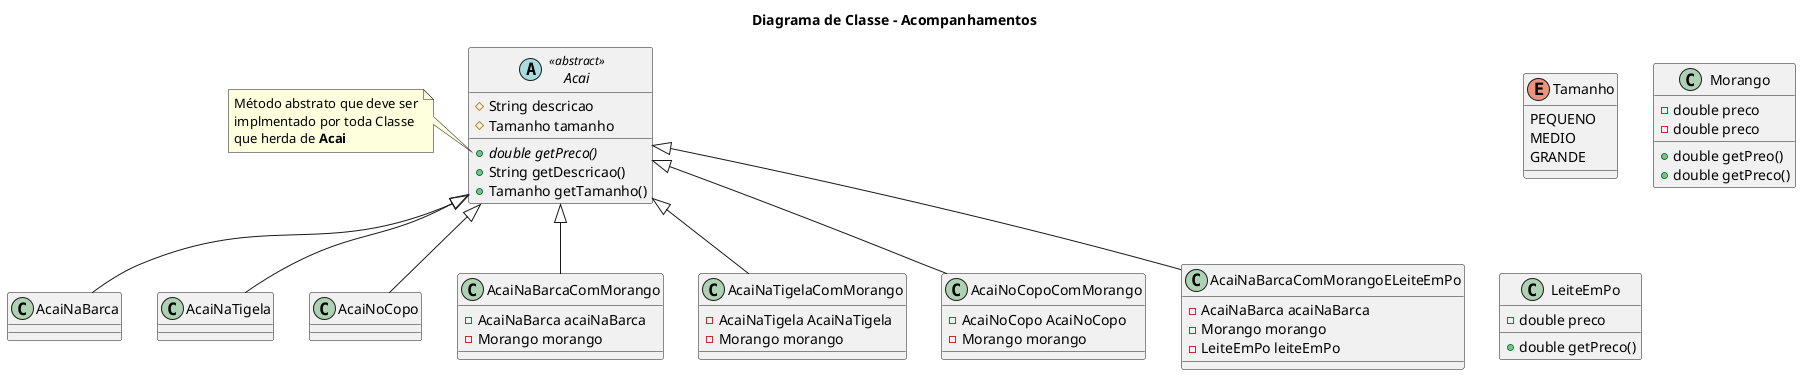 @startuml "class_diagram_acompanhamentos"

title "Diagrama de Classe - Acompanhamentos"

enum Tamanho {
    PEQUENO
    MEDIO
    GRANDE
}

abstract class Acai << abstract >>{
    #String descricao
    #Tamanho tamanho
    +{abstract} double getPreco()
    + String getDescricao()
    + Tamanho getTamanho()
}

note left of Acai::"getPreco()"
Método abstrato que deve ser
implmentado por toda Classe
que herda de <b>Acai</b>
end note

class AcaiNaBarca
class AcaiNaTigela
class AcaiNoCopo

class Morango{
    -double preco
    +double getPreo()
}

class AcaiNaBarcaComMorango{
    -AcaiNaBarca acaiNaBarca
    -Morango morango
}

class AcaiNaTigelaComMorango{
    -AcaiNaTigela AcaiNaTigela
    -Morango morango
}

class AcaiNoCopoComMorango{
    -AcaiNoCopo AcaiNoCopo
    -Morango morango
}

class AcaiNaBarcaComMorangoELeiteEmPo{
    -AcaiNaBarca acaiNaBarca
    -Morango morango
    -LeiteEmPo leiteEmPo
}

class Morango{
    -double preco
    +double getPreco()
}

class LeiteEmPo{
    -double preco
    +double getPreco()
}

Acai <|-- AcaiNaBarca
Acai <|-- AcaiNaTigela
Acai <|-- AcaiNoCopo
Acai <|-- AcaiNaBarcaComMorango
Acai <|-- AcaiNaTigelaComMorango
Acai <|-- AcaiNoCopoComMorango
Acai <|-- AcaiNaBarcaComMorangoELeiteEmPo

@enduml